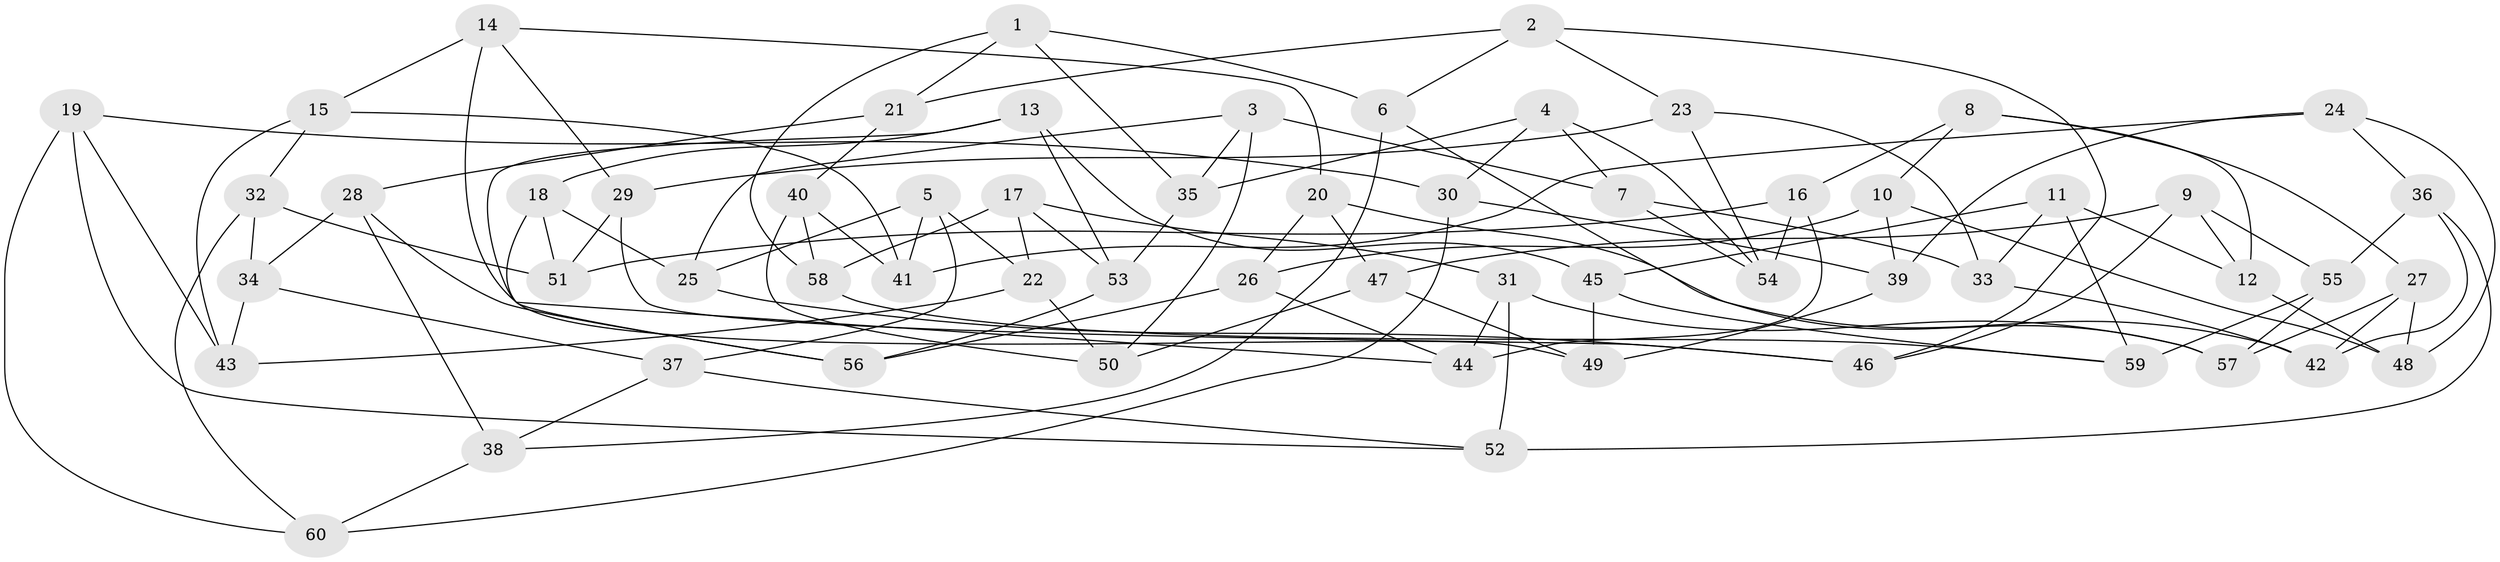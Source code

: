 // Generated by graph-tools (version 1.1) at 2025/37/03/09/25 02:37:51]
// undirected, 60 vertices, 120 edges
graph export_dot {
graph [start="1"]
  node [color=gray90,style=filled];
  1;
  2;
  3;
  4;
  5;
  6;
  7;
  8;
  9;
  10;
  11;
  12;
  13;
  14;
  15;
  16;
  17;
  18;
  19;
  20;
  21;
  22;
  23;
  24;
  25;
  26;
  27;
  28;
  29;
  30;
  31;
  32;
  33;
  34;
  35;
  36;
  37;
  38;
  39;
  40;
  41;
  42;
  43;
  44;
  45;
  46;
  47;
  48;
  49;
  50;
  51;
  52;
  53;
  54;
  55;
  56;
  57;
  58;
  59;
  60;
  1 -- 35;
  1 -- 21;
  1 -- 58;
  1 -- 6;
  2 -- 46;
  2 -- 23;
  2 -- 6;
  2 -- 21;
  3 -- 50;
  3 -- 7;
  3 -- 35;
  3 -- 25;
  4 -- 54;
  4 -- 35;
  4 -- 30;
  4 -- 7;
  5 -- 22;
  5 -- 41;
  5 -- 25;
  5 -- 37;
  6 -- 57;
  6 -- 38;
  7 -- 33;
  7 -- 54;
  8 -- 27;
  8 -- 12;
  8 -- 16;
  8 -- 10;
  9 -- 47;
  9 -- 46;
  9 -- 55;
  9 -- 12;
  10 -- 48;
  10 -- 26;
  10 -- 39;
  11 -- 59;
  11 -- 45;
  11 -- 33;
  11 -- 12;
  12 -- 48;
  13 -- 45;
  13 -- 18;
  13 -- 53;
  13 -- 44;
  14 -- 15;
  14 -- 20;
  14 -- 49;
  14 -- 29;
  15 -- 41;
  15 -- 32;
  15 -- 43;
  16 -- 44;
  16 -- 51;
  16 -- 54;
  17 -- 58;
  17 -- 22;
  17 -- 31;
  17 -- 53;
  18 -- 25;
  18 -- 51;
  18 -- 56;
  19 -- 43;
  19 -- 52;
  19 -- 60;
  19 -- 30;
  20 -- 42;
  20 -- 47;
  20 -- 26;
  21 -- 40;
  21 -- 28;
  22 -- 43;
  22 -- 50;
  23 -- 29;
  23 -- 54;
  23 -- 33;
  24 -- 39;
  24 -- 48;
  24 -- 41;
  24 -- 36;
  25 -- 46;
  26 -- 56;
  26 -- 44;
  27 -- 48;
  27 -- 57;
  27 -- 42;
  28 -- 38;
  28 -- 34;
  28 -- 56;
  29 -- 46;
  29 -- 51;
  30 -- 60;
  30 -- 39;
  31 -- 57;
  31 -- 44;
  31 -- 52;
  32 -- 60;
  32 -- 51;
  32 -- 34;
  33 -- 42;
  34 -- 37;
  34 -- 43;
  35 -- 53;
  36 -- 52;
  36 -- 42;
  36 -- 55;
  37 -- 38;
  37 -- 52;
  38 -- 60;
  39 -- 49;
  40 -- 50;
  40 -- 41;
  40 -- 58;
  45 -- 49;
  45 -- 59;
  47 -- 49;
  47 -- 50;
  53 -- 56;
  55 -- 57;
  55 -- 59;
  58 -- 59;
}
